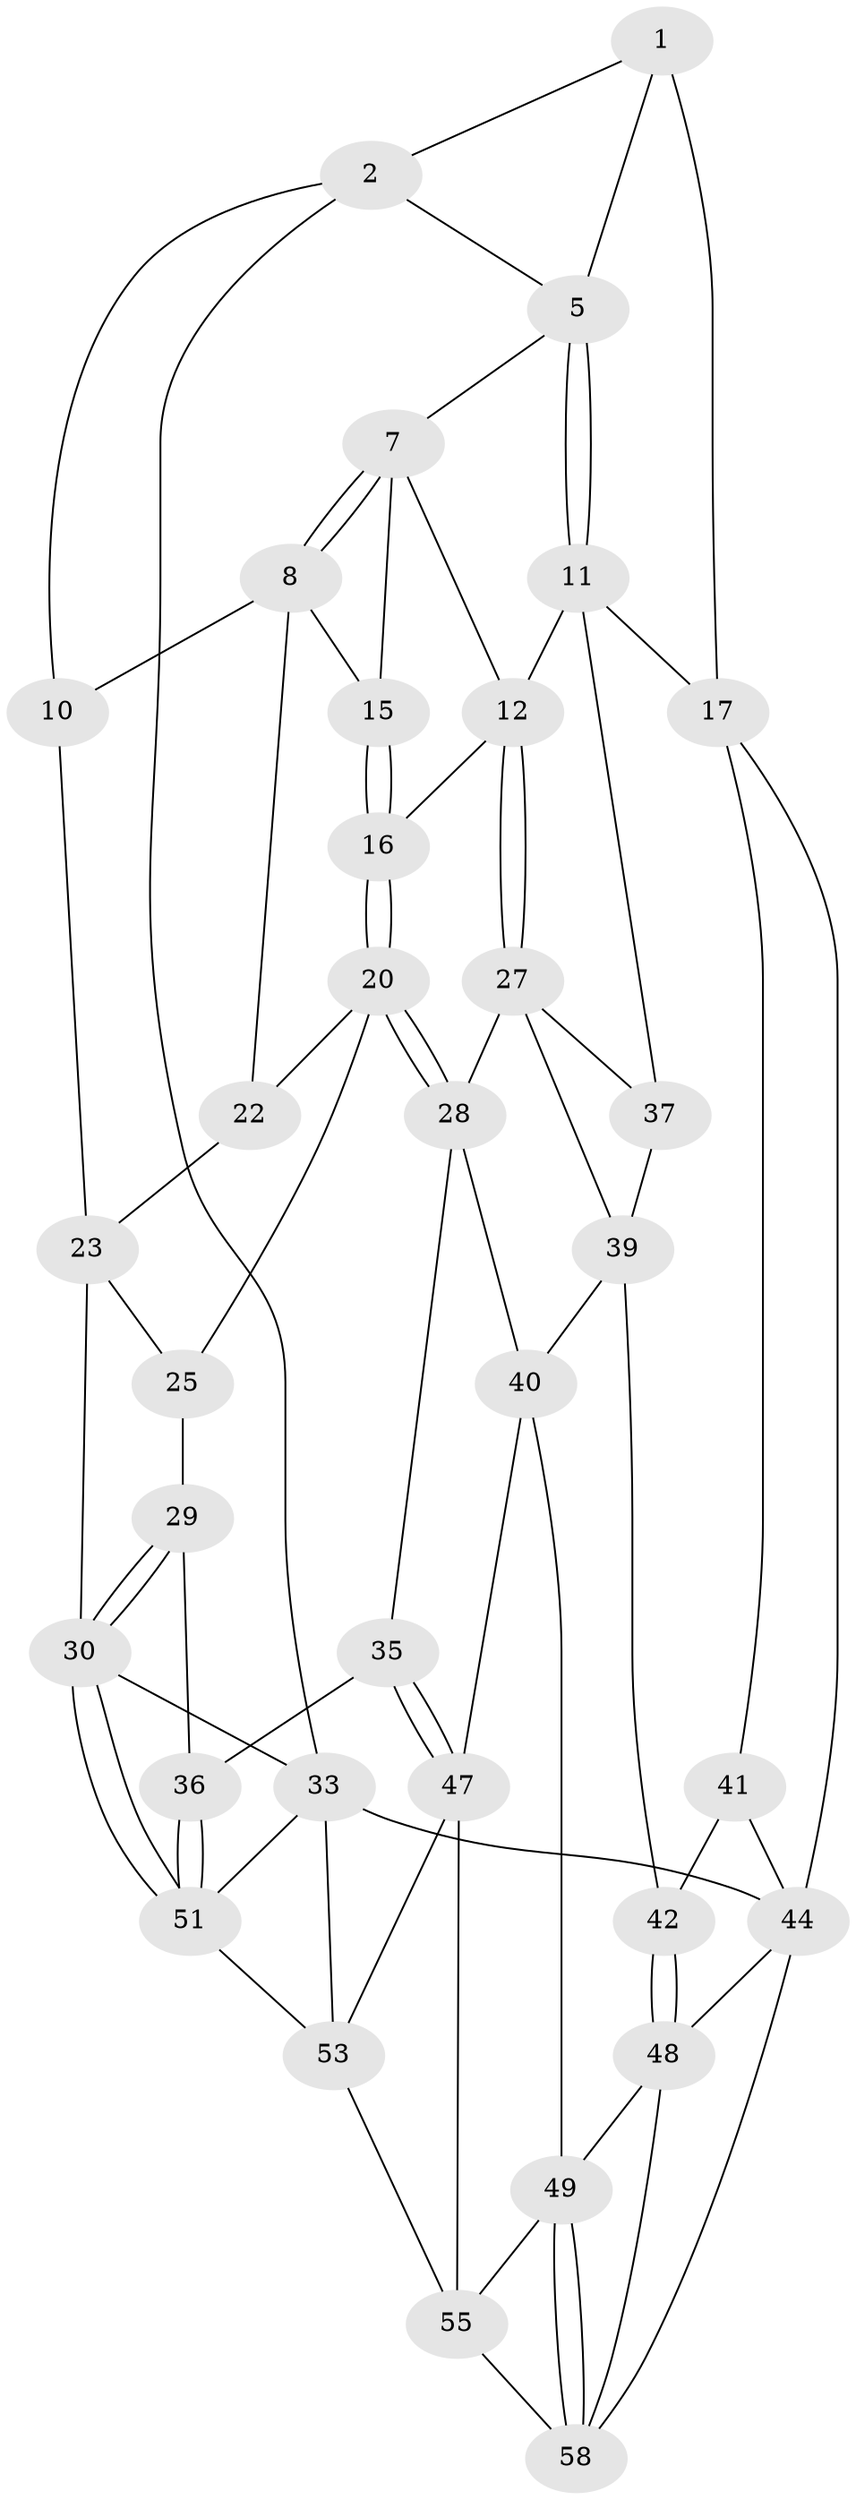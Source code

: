 // Generated by graph-tools (version 1.1) at 2025/24/03/03/25 07:24:39]
// undirected, 35 vertices, 77 edges
graph export_dot {
graph [start="1"]
  node [color=gray90,style=filled];
  1 [pos="+0.8712710516589155+0",super="+4"];
  2 [pos="+0+0",super="+3"];
  5 [pos="+0.8409120790340952+0.15136363311118664",super="+6"];
  7 [pos="+0.5658785655492354+0",super="+14"];
  8 [pos="+0.24853518146237302+0.15476677497600555",super="+9"];
  10 [pos="+0+0"];
  11 [pos="+0.7417505839984602+0.3419925841765867",super="+19"];
  12 [pos="+0.6645636574613988+0.3174415774719981",super="+13"];
  15 [pos="+0.31406657595766335+0.18888742312940712"];
  16 [pos="+0.41266485953977833+0.2685225696147436"];
  17 [pos="+1+0.18738799234742373",super="+18"];
  20 [pos="+0.42926661613990963+0.36674196541352044",super="+21"];
  22 [pos="+0.2019724275927034+0.25019643247668044"];
  23 [pos="+0.20030742594106205+0.25945972167618003",super="+24"];
  25 [pos="+0.31701314393028174+0.39605954533773496",super="+26"];
  27 [pos="+0.4719342060348734+0.3904933997542876",super="+38"];
  28 [pos="+0.4510157175099796+0.3847920696043355",super="+34"];
  29 [pos="+0.017872206051693113+0.5577284806137154",super="+32"];
  30 [pos="+0+0.5618423093816152",super="+31"];
  33 [pos="+0+1",super="+57"];
  35 [pos="+0.27850132240319303+0.609290922543111"];
  36 [pos="+0.24803897983117107+0.5957411226967384"];
  37 [pos="+0.7396134988189463+0.42277436851509287"];
  39 [pos="+0.5436007314363456+0.5614633426497276",super="+43"];
  40 [pos="+0.5069095102687624+0.6137710849741538",super="+46"];
  41 [pos="+1+0.4963347143557367"];
  42 [pos="+0.7729312163806349+0.6685640811808128"];
  44 [pos="+1+1",super="+45"];
  47 [pos="+0.3239010150330045+0.6988733748535428",super="+52"];
  48 [pos="+0.7709018452881272+0.6834884769978491",super="+56"];
  49 [pos="+0.7597869815774138+0.6976782330603383",super="+50"];
  51 [pos="+0.18409263998067296+0.8303553615663521",super="+54"];
  53 [pos="+0.23491630016209622+0.8364391663008662",super="+61"];
  55 [pos="+0.4876059068165035+0.8429424048218376",super="+59"];
  58 [pos="+0.6893498191466675+1",super="+60"];
  1 -- 2;
  1 -- 17 [weight=2];
  1 -- 5;
  2 -- 10;
  2 -- 33;
  2 -- 5;
  5 -- 11;
  5 -- 11;
  5 -- 7;
  7 -- 8;
  7 -- 8;
  7 -- 15;
  7 -- 12;
  8 -- 15;
  8 -- 10;
  8 -- 22;
  10 -- 23;
  11 -- 12;
  11 -- 37;
  11 -- 17;
  12 -- 27;
  12 -- 27;
  12 -- 16;
  15 -- 16;
  15 -- 16;
  16 -- 20;
  16 -- 20;
  17 -- 44;
  17 -- 41;
  20 -- 28;
  20 -- 28;
  20 -- 25;
  20 -- 22;
  22 -- 23;
  23 -- 30;
  23 -- 25;
  25 -- 29 [weight=2];
  27 -- 28;
  27 -- 37;
  27 -- 39;
  28 -- 40;
  28 -- 35;
  29 -- 30;
  29 -- 30;
  29 -- 36;
  30 -- 51;
  30 -- 51;
  30 -- 33;
  33 -- 44;
  33 -- 51;
  33 -- 53;
  35 -- 36;
  35 -- 47;
  35 -- 47;
  36 -- 51;
  36 -- 51;
  37 -- 39;
  39 -- 40;
  39 -- 42;
  40 -- 49;
  40 -- 47;
  41 -- 42;
  41 -- 44;
  42 -- 48;
  42 -- 48;
  44 -- 58;
  44 -- 48;
  47 -- 55;
  47 -- 53;
  48 -- 49;
  48 -- 58;
  49 -- 58;
  49 -- 58;
  49 -- 55;
  51 -- 53;
  53 -- 55;
  55 -- 58;
}
